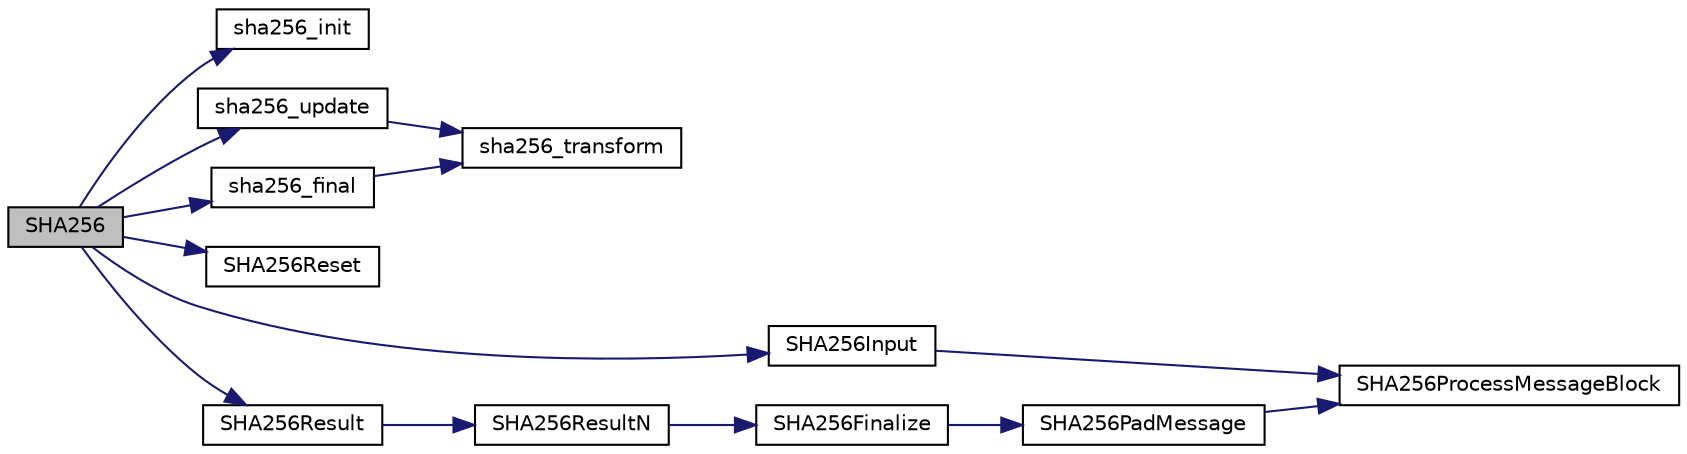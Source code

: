 digraph "SHA256"
{
  edge [fontname="Helvetica",fontsize="10",labelfontname="Helvetica",labelfontsize="10"];
  node [fontname="Helvetica",fontsize="10",shape=record];
  rankdir="LR";
  Node1 [label="SHA256",height=0.2,width=0.4,color="black", fillcolor="grey75", style="filled", fontcolor="black"];
  Node1 -> Node2 [color="midnightblue",fontsize="10",style="solid"];
  Node2 [label="sha256_init",height=0.2,width=0.4,color="black", fillcolor="white", style="filled",URL="$sha256le_8c.html#ade6fde6ef9ea137449d72891931c77ef"];
  Node1 -> Node3 [color="midnightblue",fontsize="10",style="solid"];
  Node3 [label="sha256_update",height=0.2,width=0.4,color="black", fillcolor="white", style="filled",URL="$sha256le_8c.html#ac98a25de627f4cded12b7312dee1ffa0"];
  Node3 -> Node4 [color="midnightblue",fontsize="10",style="solid"];
  Node4 [label="sha256_transform",height=0.2,width=0.4,color="black", fillcolor="white", style="filled",URL="$sha256le_8c.html#af0b9aa0b4a0569dadbce029bb4c534b0"];
  Node1 -> Node5 [color="midnightblue",fontsize="10",style="solid"];
  Node5 [label="sha256_final",height=0.2,width=0.4,color="black", fillcolor="white", style="filled",URL="$sha256le_8c.html#a8f4b55bd1e49af6e4620bc9ba9549397"];
  Node5 -> Node4 [color="midnightblue",fontsize="10",style="solid"];
  Node1 -> Node6 [color="midnightblue",fontsize="10",style="solid"];
  Node6 [label="SHA256Reset",height=0.2,width=0.4,color="black", fillcolor="white", style="filled",URL="$sha256be_8c.html#a6bd16b0db349e449bdd6eefd4c6c10da"];
  Node1 -> Node7 [color="midnightblue",fontsize="10",style="solid"];
  Node7 [label="SHA256Input",height=0.2,width=0.4,color="black", fillcolor="white", style="filled",URL="$sha256be_8c.html#a41f000a7143c6e8bb1f3fd4c6c55b21c"];
  Node7 -> Node8 [color="midnightblue",fontsize="10",style="solid"];
  Node8 [label="SHA256ProcessMessageBlock",height=0.2,width=0.4,color="black", fillcolor="white", style="filled",URL="$sha256be_8c.html#a04368bde7be9494d8feb261a1d65c43e"];
  Node1 -> Node9 [color="midnightblue",fontsize="10",style="solid"];
  Node9 [label="SHA256Result",height=0.2,width=0.4,color="black", fillcolor="white", style="filled",URL="$sha256be_8c.html#a193c76c2d0a234a3ea5ca9bf94e60fb2"];
  Node9 -> Node10 [color="midnightblue",fontsize="10",style="solid"];
  Node10 [label="SHA256ResultN",height=0.2,width=0.4,color="black", fillcolor="white", style="filled",URL="$sha256be_8c.html#a384c68c1cc80593f443ce6fae8850b10"];
  Node10 -> Node11 [color="midnightblue",fontsize="10",style="solid"];
  Node11 [label="SHA256Finalize",height=0.2,width=0.4,color="black", fillcolor="white", style="filled",URL="$sha256be_8c.html#a47451913b37947ceea1a50e94158c022"];
  Node11 -> Node12 [color="midnightblue",fontsize="10",style="solid"];
  Node12 [label="SHA256PadMessage",height=0.2,width=0.4,color="black", fillcolor="white", style="filled",URL="$sha256be_8c.html#a1519f8ec109ba56c187c3975a572f3c7"];
  Node12 -> Node8 [color="midnightblue",fontsize="10",style="solid"];
}
